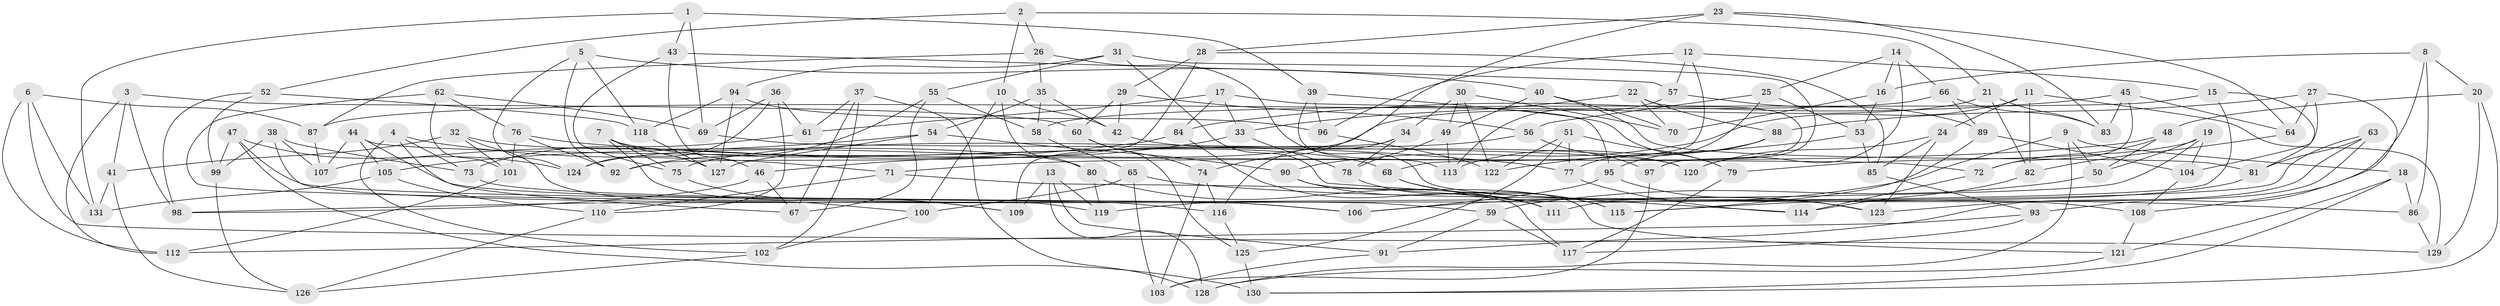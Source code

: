 // Generated by graph-tools (version 1.1) at 2025/11/02/27/25 16:11:47]
// undirected, 131 vertices, 262 edges
graph export_dot {
graph [start="1"]
  node [color=gray90,style=filled];
  1;
  2;
  3;
  4;
  5;
  6;
  7;
  8;
  9;
  10;
  11;
  12;
  13;
  14;
  15;
  16;
  17;
  18;
  19;
  20;
  21;
  22;
  23;
  24;
  25;
  26;
  27;
  28;
  29;
  30;
  31;
  32;
  33;
  34;
  35;
  36;
  37;
  38;
  39;
  40;
  41;
  42;
  43;
  44;
  45;
  46;
  47;
  48;
  49;
  50;
  51;
  52;
  53;
  54;
  55;
  56;
  57;
  58;
  59;
  60;
  61;
  62;
  63;
  64;
  65;
  66;
  67;
  68;
  69;
  70;
  71;
  72;
  73;
  74;
  75;
  76;
  77;
  78;
  79;
  80;
  81;
  82;
  83;
  84;
  85;
  86;
  87;
  88;
  89;
  90;
  91;
  92;
  93;
  94;
  95;
  96;
  97;
  98;
  99;
  100;
  101;
  102;
  103;
  104;
  105;
  106;
  107;
  108;
  109;
  110;
  111;
  112;
  113;
  114;
  115;
  116;
  117;
  118;
  119;
  120;
  121;
  122;
  123;
  124;
  125;
  126;
  127;
  128;
  129;
  130;
  131;
  1 -- 39;
  1 -- 69;
  1 -- 43;
  1 -- 131;
  2 -- 21;
  2 -- 10;
  2 -- 52;
  2 -- 26;
  3 -- 98;
  3 -- 112;
  3 -- 41;
  3 -- 60;
  4 -- 71;
  4 -- 67;
  4 -- 102;
  4 -- 73;
  5 -- 92;
  5 -- 40;
  5 -- 124;
  5 -- 118;
  6 -- 87;
  6 -- 112;
  6 -- 131;
  6 -- 129;
  7 -- 127;
  7 -- 109;
  7 -- 68;
  7 -- 75;
  8 -- 16;
  8 -- 86;
  8 -- 20;
  8 -- 93;
  9 -- 18;
  9 -- 128;
  9 -- 50;
  9 -- 106;
  10 -- 80;
  10 -- 42;
  10 -- 100;
  11 -- 90;
  11 -- 24;
  11 -- 129;
  11 -- 82;
  12 -- 68;
  12 -- 57;
  12 -- 96;
  12 -- 15;
  13 -- 109;
  13 -- 119;
  13 -- 91;
  13 -- 128;
  14 -- 25;
  14 -- 66;
  14 -- 16;
  14 -- 120;
  15 -- 58;
  15 -- 81;
  15 -- 111;
  16 -- 70;
  16 -- 53;
  17 -- 95;
  17 -- 33;
  17 -- 61;
  17 -- 84;
  18 -- 86;
  18 -- 121;
  18 -- 130;
  19 -- 79;
  19 -- 98;
  19 -- 50;
  19 -- 104;
  20 -- 130;
  20 -- 48;
  20 -- 129;
  21 -- 124;
  21 -- 82;
  21 -- 83;
  22 -- 88;
  22 -- 70;
  22 -- 33;
  22 -- 97;
  23 -- 83;
  23 -- 28;
  23 -- 64;
  23 -- 74;
  24 -- 123;
  24 -- 85;
  24 -- 120;
  25 -- 77;
  25 -- 53;
  25 -- 56;
  26 -- 87;
  26 -- 108;
  26 -- 35;
  27 -- 104;
  27 -- 88;
  27 -- 108;
  27 -- 64;
  28 -- 29;
  28 -- 92;
  28 -- 85;
  29 -- 42;
  29 -- 56;
  29 -- 60;
  30 -- 34;
  30 -- 122;
  30 -- 70;
  30 -- 49;
  31 -- 97;
  31 -- 114;
  31 -- 94;
  31 -- 55;
  32 -- 80;
  32 -- 100;
  32 -- 41;
  32 -- 101;
  33 -- 78;
  33 -- 46;
  34 -- 109;
  34 -- 116;
  34 -- 78;
  35 -- 58;
  35 -- 54;
  35 -- 42;
  36 -- 61;
  36 -- 110;
  36 -- 124;
  36 -- 69;
  37 -- 67;
  37 -- 102;
  37 -- 128;
  37 -- 61;
  38 -- 99;
  38 -- 106;
  38 -- 73;
  38 -- 107;
  39 -- 96;
  39 -- 113;
  39 -- 79;
  40 -- 49;
  40 -- 81;
  40 -- 70;
  41 -- 131;
  41 -- 126;
  42 -- 120;
  43 -- 57;
  43 -- 46;
  43 -- 75;
  44 -- 116;
  44 -- 107;
  44 -- 105;
  44 -- 72;
  45 -- 64;
  45 -- 72;
  45 -- 83;
  45 -- 84;
  46 -- 98;
  46 -- 67;
  47 -- 59;
  47 -- 130;
  47 -- 99;
  47 -- 124;
  48 -- 72;
  48 -- 50;
  48 -- 71;
  49 -- 113;
  49 -- 78;
  50 -- 59;
  51 -- 79;
  51 -- 77;
  51 -- 125;
  51 -- 122;
  52 -- 99;
  52 -- 98;
  52 -- 118;
  53 -- 122;
  53 -- 85;
  54 -- 105;
  54 -- 90;
  54 -- 127;
  55 -- 58;
  55 -- 92;
  55 -- 67;
  56 -- 97;
  56 -- 75;
  57 -- 89;
  57 -- 113;
  58 -- 65;
  59 -- 117;
  59 -- 91;
  60 -- 125;
  60 -- 74;
  61 -- 73;
  62 -- 101;
  62 -- 119;
  62 -- 69;
  62 -- 76;
  63 -- 91;
  63 -- 123;
  63 -- 81;
  63 -- 119;
  64 -- 82;
  65 -- 100;
  65 -- 103;
  65 -- 86;
  66 -- 83;
  66 -- 87;
  66 -- 89;
  68 -- 115;
  68 -- 123;
  69 -- 120;
  71 -- 117;
  71 -- 110;
  72 -- 114;
  73 -- 106;
  74 -- 103;
  74 -- 116;
  75 -- 109;
  76 -- 92;
  76 -- 101;
  76 -- 77;
  77 -- 114;
  78 -- 111;
  79 -- 117;
  80 -- 119;
  80 -- 111;
  81 -- 115;
  82 -- 114;
  84 -- 111;
  84 -- 107;
  85 -- 93;
  86 -- 129;
  87 -- 107;
  88 -- 95;
  88 -- 113;
  89 -- 104;
  89 -- 115;
  90 -- 121;
  90 -- 115;
  91 -- 103;
  93 -- 117;
  93 -- 112;
  94 -- 118;
  94 -- 127;
  94 -- 96;
  95 -- 123;
  95 -- 106;
  96 -- 122;
  97 -- 103;
  99 -- 126;
  100 -- 102;
  101 -- 112;
  102 -- 126;
  104 -- 108;
  105 -- 110;
  105 -- 131;
  108 -- 121;
  110 -- 126;
  116 -- 125;
  118 -- 127;
  121 -- 128;
  125 -- 130;
}
